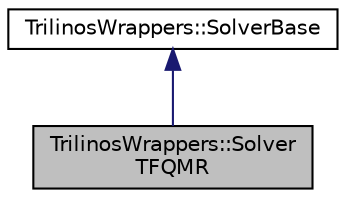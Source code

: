 digraph "TrilinosWrappers::SolverTFQMR"
{
 // LATEX_PDF_SIZE
  edge [fontname="Helvetica",fontsize="10",labelfontname="Helvetica",labelfontsize="10"];
  node [fontname="Helvetica",fontsize="10",shape=record];
  Node1 [label="TrilinosWrappers::Solver\lTFQMR",height=0.2,width=0.4,color="black", fillcolor="grey75", style="filled", fontcolor="black",tooltip=" "];
  Node2 -> Node1 [dir="back",color="midnightblue",fontsize="10",style="solid",fontname="Helvetica"];
  Node2 [label="TrilinosWrappers::SolverBase",height=0.2,width=0.4,color="black", fillcolor="white", style="filled",URL="$classTrilinosWrappers_1_1SolverBase.html",tooltip=" "];
}
